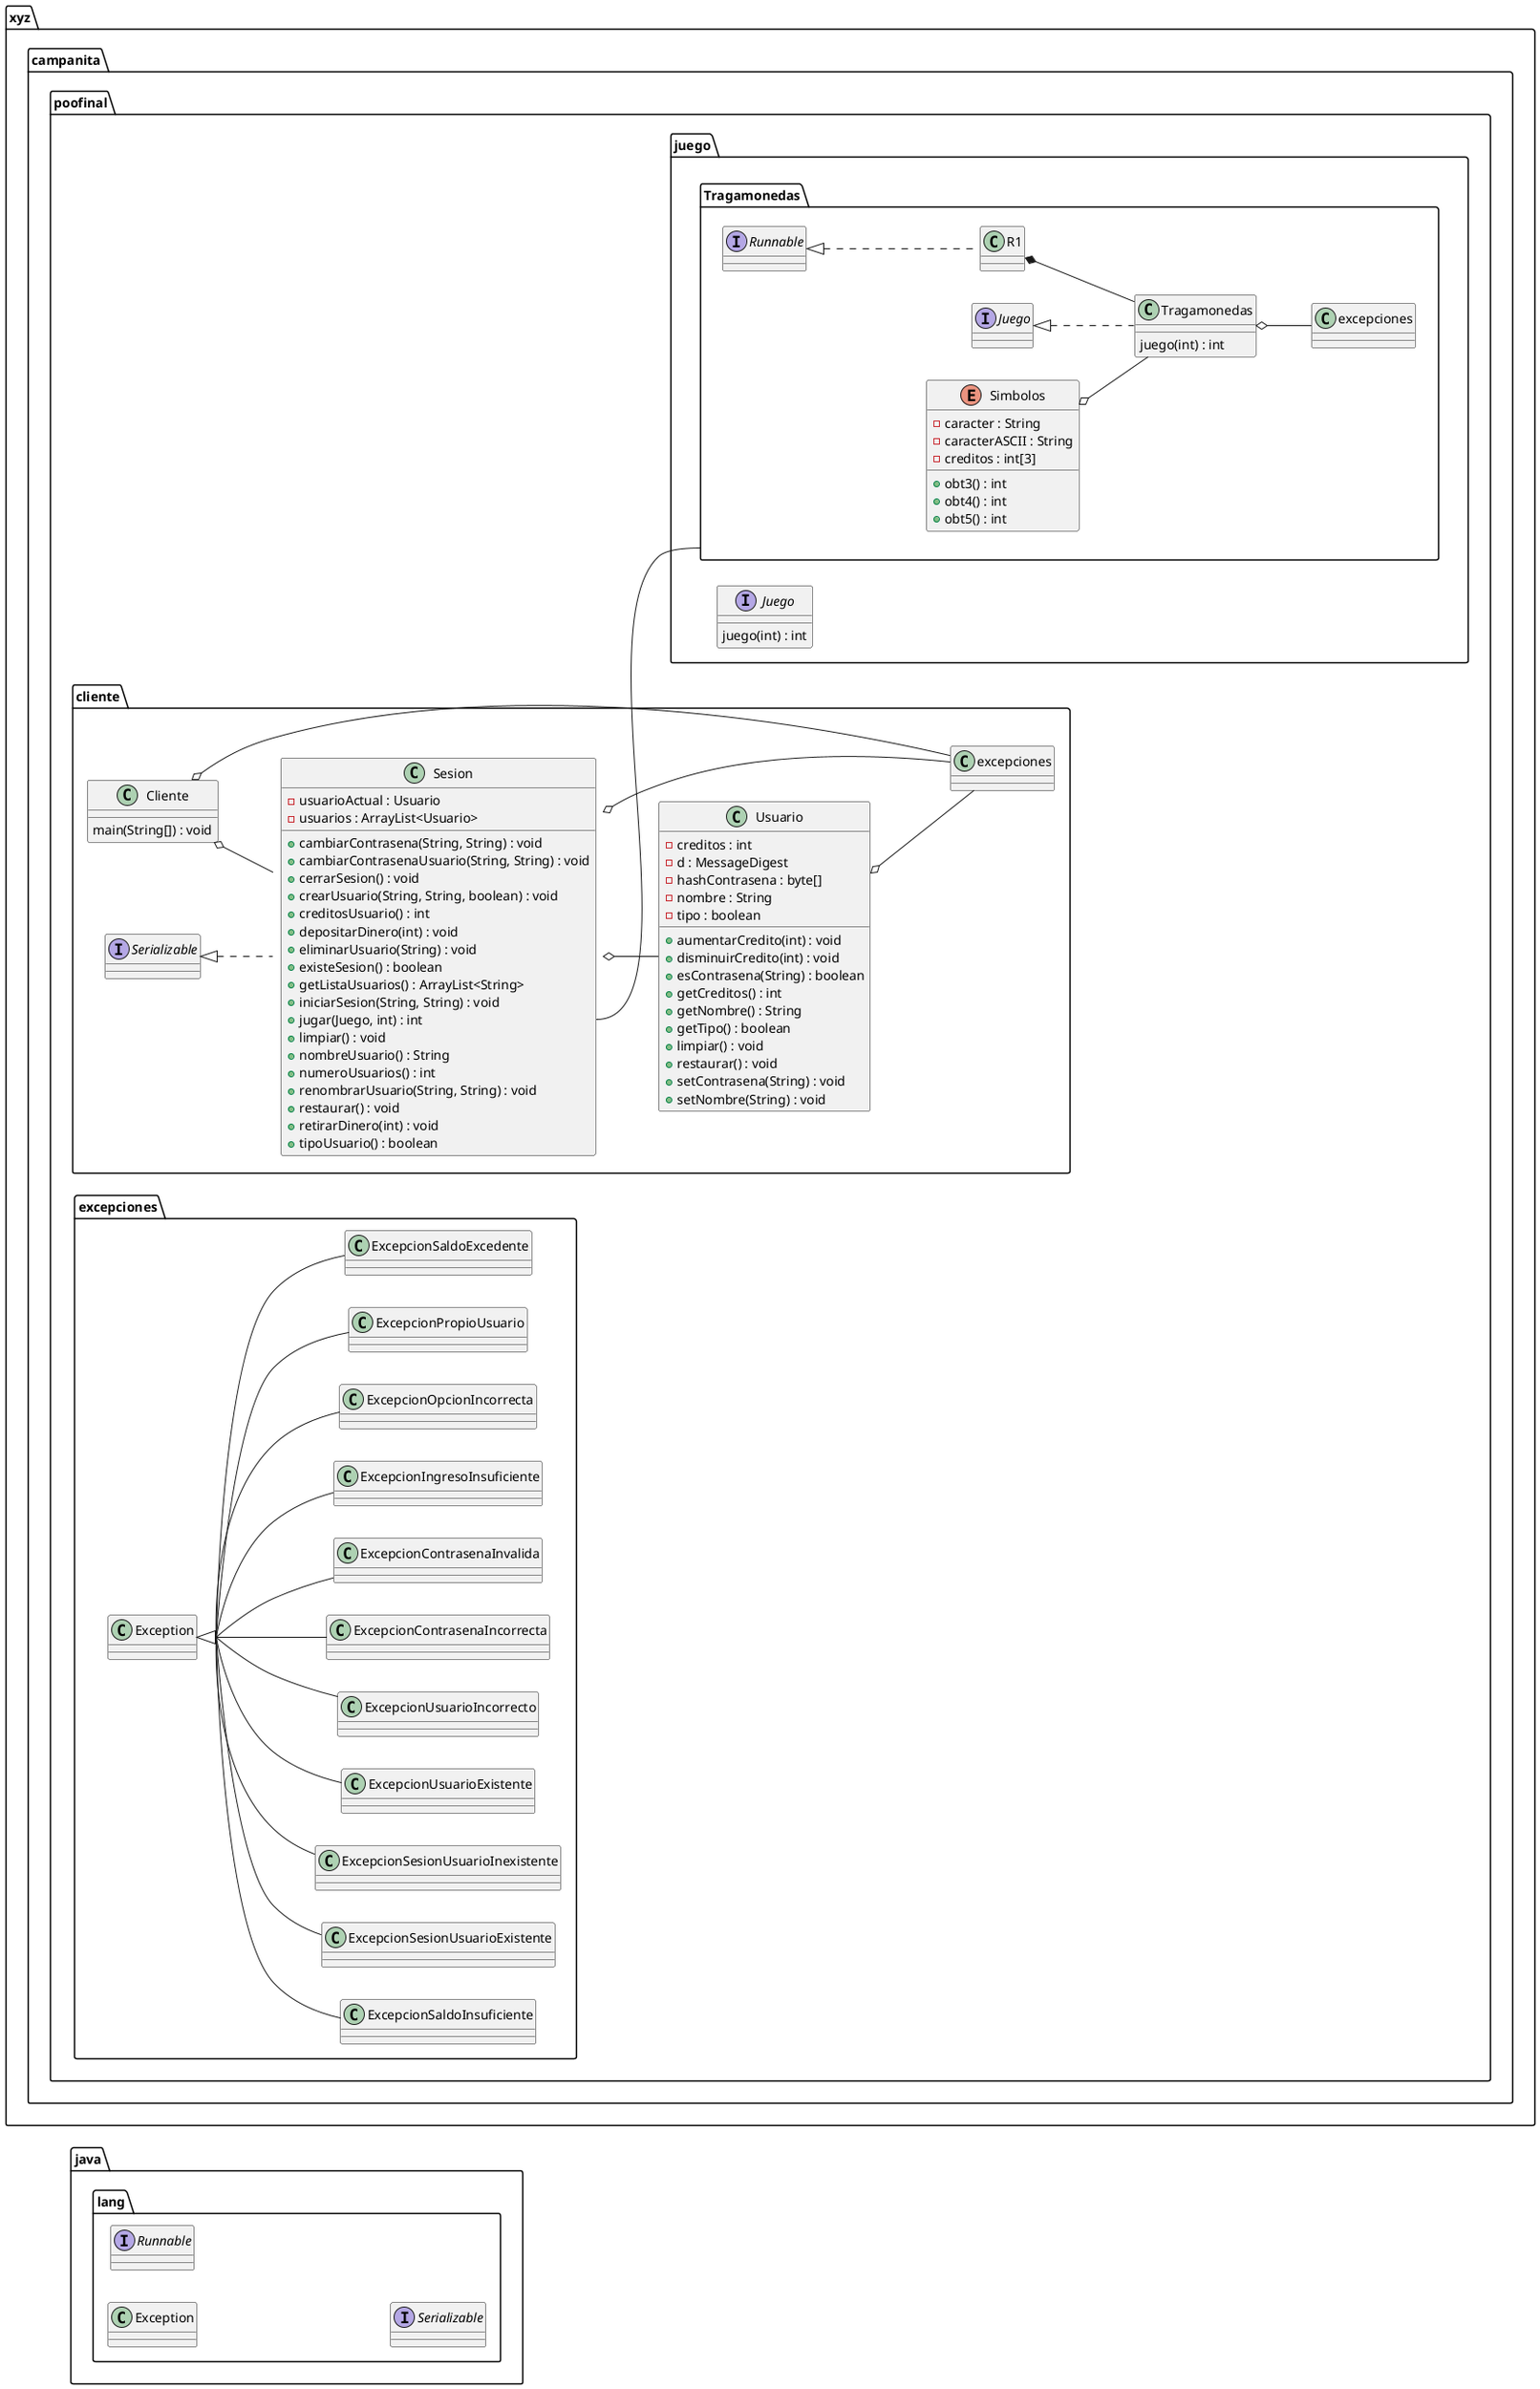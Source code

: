 @startuml
skinParam groupInheritance 11
left to right direction
package java.lang {
  class Exception {}
  interface Runnable {}
  interface Serializable {}
}
package xyz.campanita.poofinal {
  package cliente {
    class Cliente {
      main(String[]) : void
    }
    
    class Sesion implements Serializable {
      -usuarioActual : Usuario
      -usuarios : ArrayList<Usuario>
      +cambiarContrasena(String, String) : void
      +cambiarContrasenaUsuario(String, String) : void
      +cerrarSesion() : void
      +crearUsuario(String, String, boolean) : void
      +creditosUsuario() : int
      +depositarDinero(int) : void
      +eliminarUsuario(String) : void
      +existeSesion() : boolean
      +getListaUsuarios() : ArrayList<String>
      +iniciarSesion(String, String) : void
      +jugar(Juego, int) : int
      +limpiar() : void
      +nombreUsuario() : String
      +numeroUsuarios() : int
      +renombrarUsuario(String, String) : void
      +restaurar() : void
      +retirarDinero(int) : void
      +tipoUsuario() : boolean
    }
    
    class Usuario {
      -creditos : int
      -d : MessageDigest
      -hashContrasena : byte[]
      -nombre : String
      -tipo : boolean
      +aumentarCredito(int) : void
      +disminuirCredito(int) : void
      +esContrasena(String) : boolean
      +getCreditos() : int
      +getNombre() : String
      +getTipo() : boolean
      +limpiar() : void
      +restaurar() : void
      +setContrasena(String) : void
      +setNombre(String) : void
    }
    Cliente o-- Sesion
    Sesion o-- Usuario
    Cliente o-- excepciones
    Sesion o-- excepciones
    Usuario o-- excepciones
  }
  
  package excepciones {
    class ExcepcionContrasenaIncorrecta extends Exception {}
    class ExcepcionContrasenaInvalida extends Exception {}
    class ExcepcionIngresoInsuficiente extends Exception {}
    class ExcepcionOpcionIncorrecta extends Exception {}
    class ExcepcionPropioUsuario extends Exception {}
    class ExcepcionSaldoExcedente extends Exception {}
    class ExcepcionSaldoInsuficiente extends Exception {}
    class ExcepcionSesionUsuarioExistente extends Exception {}
    class ExcepcionSesionUsuarioInexistente extends Exception {}
    class ExcepcionUsuarioExistente extends Exception {}
    class ExcepcionUsuarioIncorrecto extends Exception {}
  }
  
  package juego {
    interface Juego {
      juego(int) : int
    }
    package Tragamonedas {
      enum Simbolos {
        -caracter : String
        -caracterASCII : String
        -creditos : int[3]
        +obt3() : int
        +obt4() : int
        +obt5() : int
      }
      class R1 implements Runnable {
      }
      class Tragamonedas implements Juego {
        juego(int) : int
      }
      R1 *-- Tragamonedas
      Simbolos o-- Tragamonedas
      Tragamonedas o-- excepciones
    }
  }
  cliente.Sesion::Juego -- juego.Tragamonedas::Tragamonedas
}
@enduml 
